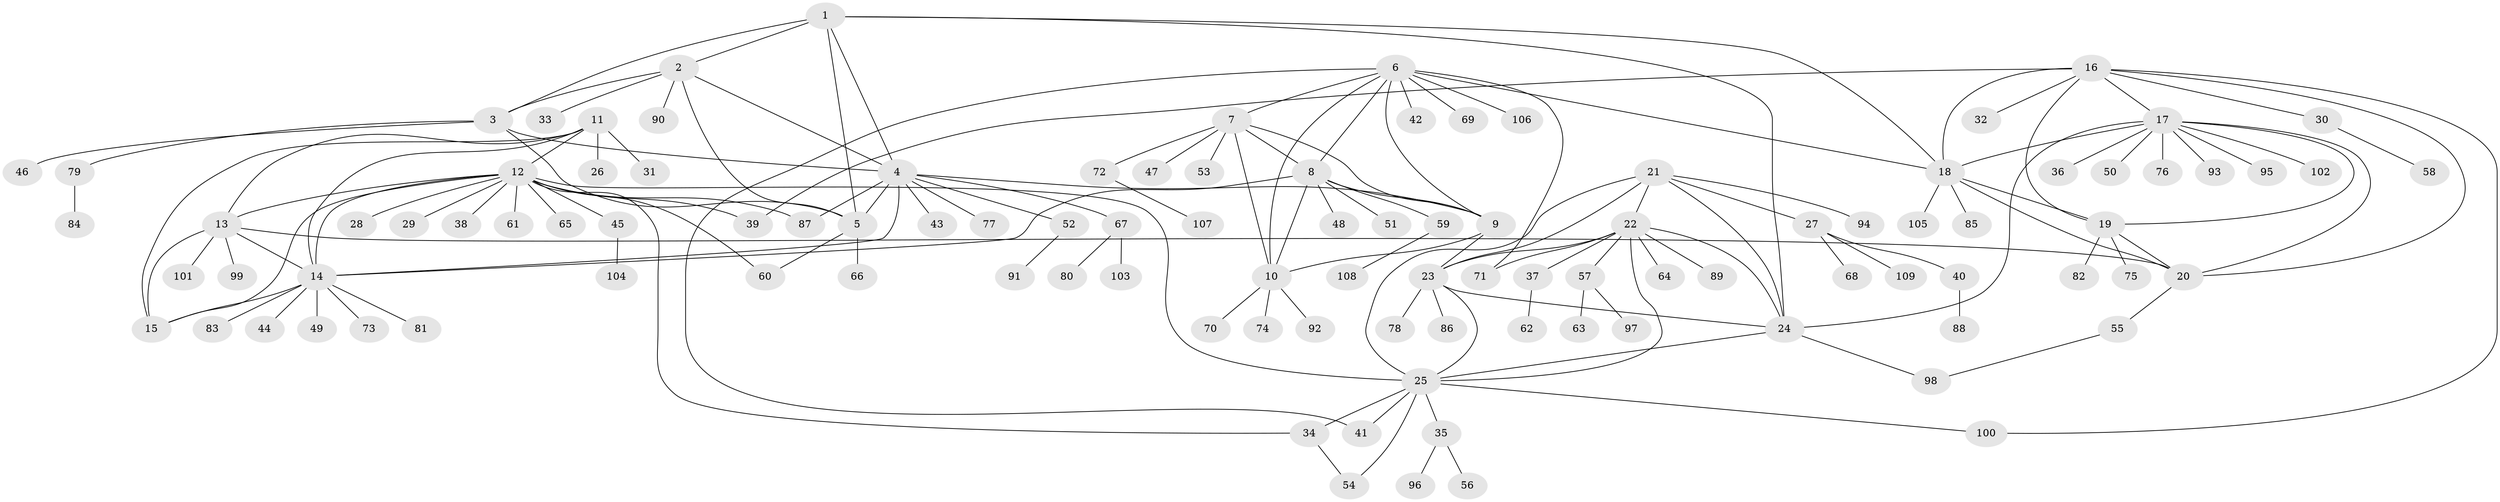 // Generated by graph-tools (version 1.1) at 2025/55/03/09/25 04:55:45]
// undirected, 109 vertices, 153 edges
graph export_dot {
graph [start="1"]
  node [color=gray90,style=filled];
  1;
  2;
  3;
  4;
  5;
  6;
  7;
  8;
  9;
  10;
  11;
  12;
  13;
  14;
  15;
  16;
  17;
  18;
  19;
  20;
  21;
  22;
  23;
  24;
  25;
  26;
  27;
  28;
  29;
  30;
  31;
  32;
  33;
  34;
  35;
  36;
  37;
  38;
  39;
  40;
  41;
  42;
  43;
  44;
  45;
  46;
  47;
  48;
  49;
  50;
  51;
  52;
  53;
  54;
  55;
  56;
  57;
  58;
  59;
  60;
  61;
  62;
  63;
  64;
  65;
  66;
  67;
  68;
  69;
  70;
  71;
  72;
  73;
  74;
  75;
  76;
  77;
  78;
  79;
  80;
  81;
  82;
  83;
  84;
  85;
  86;
  87;
  88;
  89;
  90;
  91;
  92;
  93;
  94;
  95;
  96;
  97;
  98;
  99;
  100;
  101;
  102;
  103;
  104;
  105;
  106;
  107;
  108;
  109;
  1 -- 2;
  1 -- 3;
  1 -- 4;
  1 -- 5;
  1 -- 18;
  1 -- 24;
  2 -- 3;
  2 -- 4;
  2 -- 5;
  2 -- 33;
  2 -- 90;
  3 -- 4;
  3 -- 5;
  3 -- 46;
  3 -- 79;
  4 -- 5;
  4 -- 9;
  4 -- 14;
  4 -- 43;
  4 -- 52;
  4 -- 67;
  4 -- 77;
  4 -- 87;
  5 -- 60;
  5 -- 66;
  6 -- 7;
  6 -- 8;
  6 -- 9;
  6 -- 10;
  6 -- 18;
  6 -- 41;
  6 -- 42;
  6 -- 69;
  6 -- 71;
  6 -- 106;
  7 -- 8;
  7 -- 9;
  7 -- 10;
  7 -- 47;
  7 -- 53;
  7 -- 72;
  8 -- 9;
  8 -- 10;
  8 -- 14;
  8 -- 48;
  8 -- 51;
  8 -- 59;
  9 -- 10;
  9 -- 23;
  10 -- 70;
  10 -- 74;
  10 -- 92;
  11 -- 12;
  11 -- 13;
  11 -- 14;
  11 -- 15;
  11 -- 26;
  11 -- 31;
  12 -- 13;
  12 -- 14;
  12 -- 15;
  12 -- 25;
  12 -- 28;
  12 -- 29;
  12 -- 34;
  12 -- 38;
  12 -- 39;
  12 -- 45;
  12 -- 60;
  12 -- 61;
  12 -- 65;
  12 -- 87;
  13 -- 14;
  13 -- 15;
  13 -- 20;
  13 -- 99;
  13 -- 101;
  14 -- 15;
  14 -- 44;
  14 -- 49;
  14 -- 73;
  14 -- 81;
  14 -- 83;
  16 -- 17;
  16 -- 18;
  16 -- 19;
  16 -- 20;
  16 -- 30;
  16 -- 32;
  16 -- 39;
  16 -- 100;
  17 -- 18;
  17 -- 19;
  17 -- 20;
  17 -- 24;
  17 -- 36;
  17 -- 50;
  17 -- 76;
  17 -- 93;
  17 -- 95;
  17 -- 102;
  18 -- 19;
  18 -- 20;
  18 -- 85;
  18 -- 105;
  19 -- 20;
  19 -- 75;
  19 -- 82;
  20 -- 55;
  21 -- 22;
  21 -- 23;
  21 -- 24;
  21 -- 25;
  21 -- 27;
  21 -- 94;
  22 -- 23;
  22 -- 24;
  22 -- 25;
  22 -- 37;
  22 -- 57;
  22 -- 64;
  22 -- 71;
  22 -- 89;
  23 -- 24;
  23 -- 25;
  23 -- 78;
  23 -- 86;
  24 -- 25;
  24 -- 98;
  25 -- 34;
  25 -- 35;
  25 -- 41;
  25 -- 54;
  25 -- 100;
  27 -- 40;
  27 -- 68;
  27 -- 109;
  30 -- 58;
  34 -- 54;
  35 -- 56;
  35 -- 96;
  37 -- 62;
  40 -- 88;
  45 -- 104;
  52 -- 91;
  55 -- 98;
  57 -- 63;
  57 -- 97;
  59 -- 108;
  67 -- 80;
  67 -- 103;
  72 -- 107;
  79 -- 84;
}
